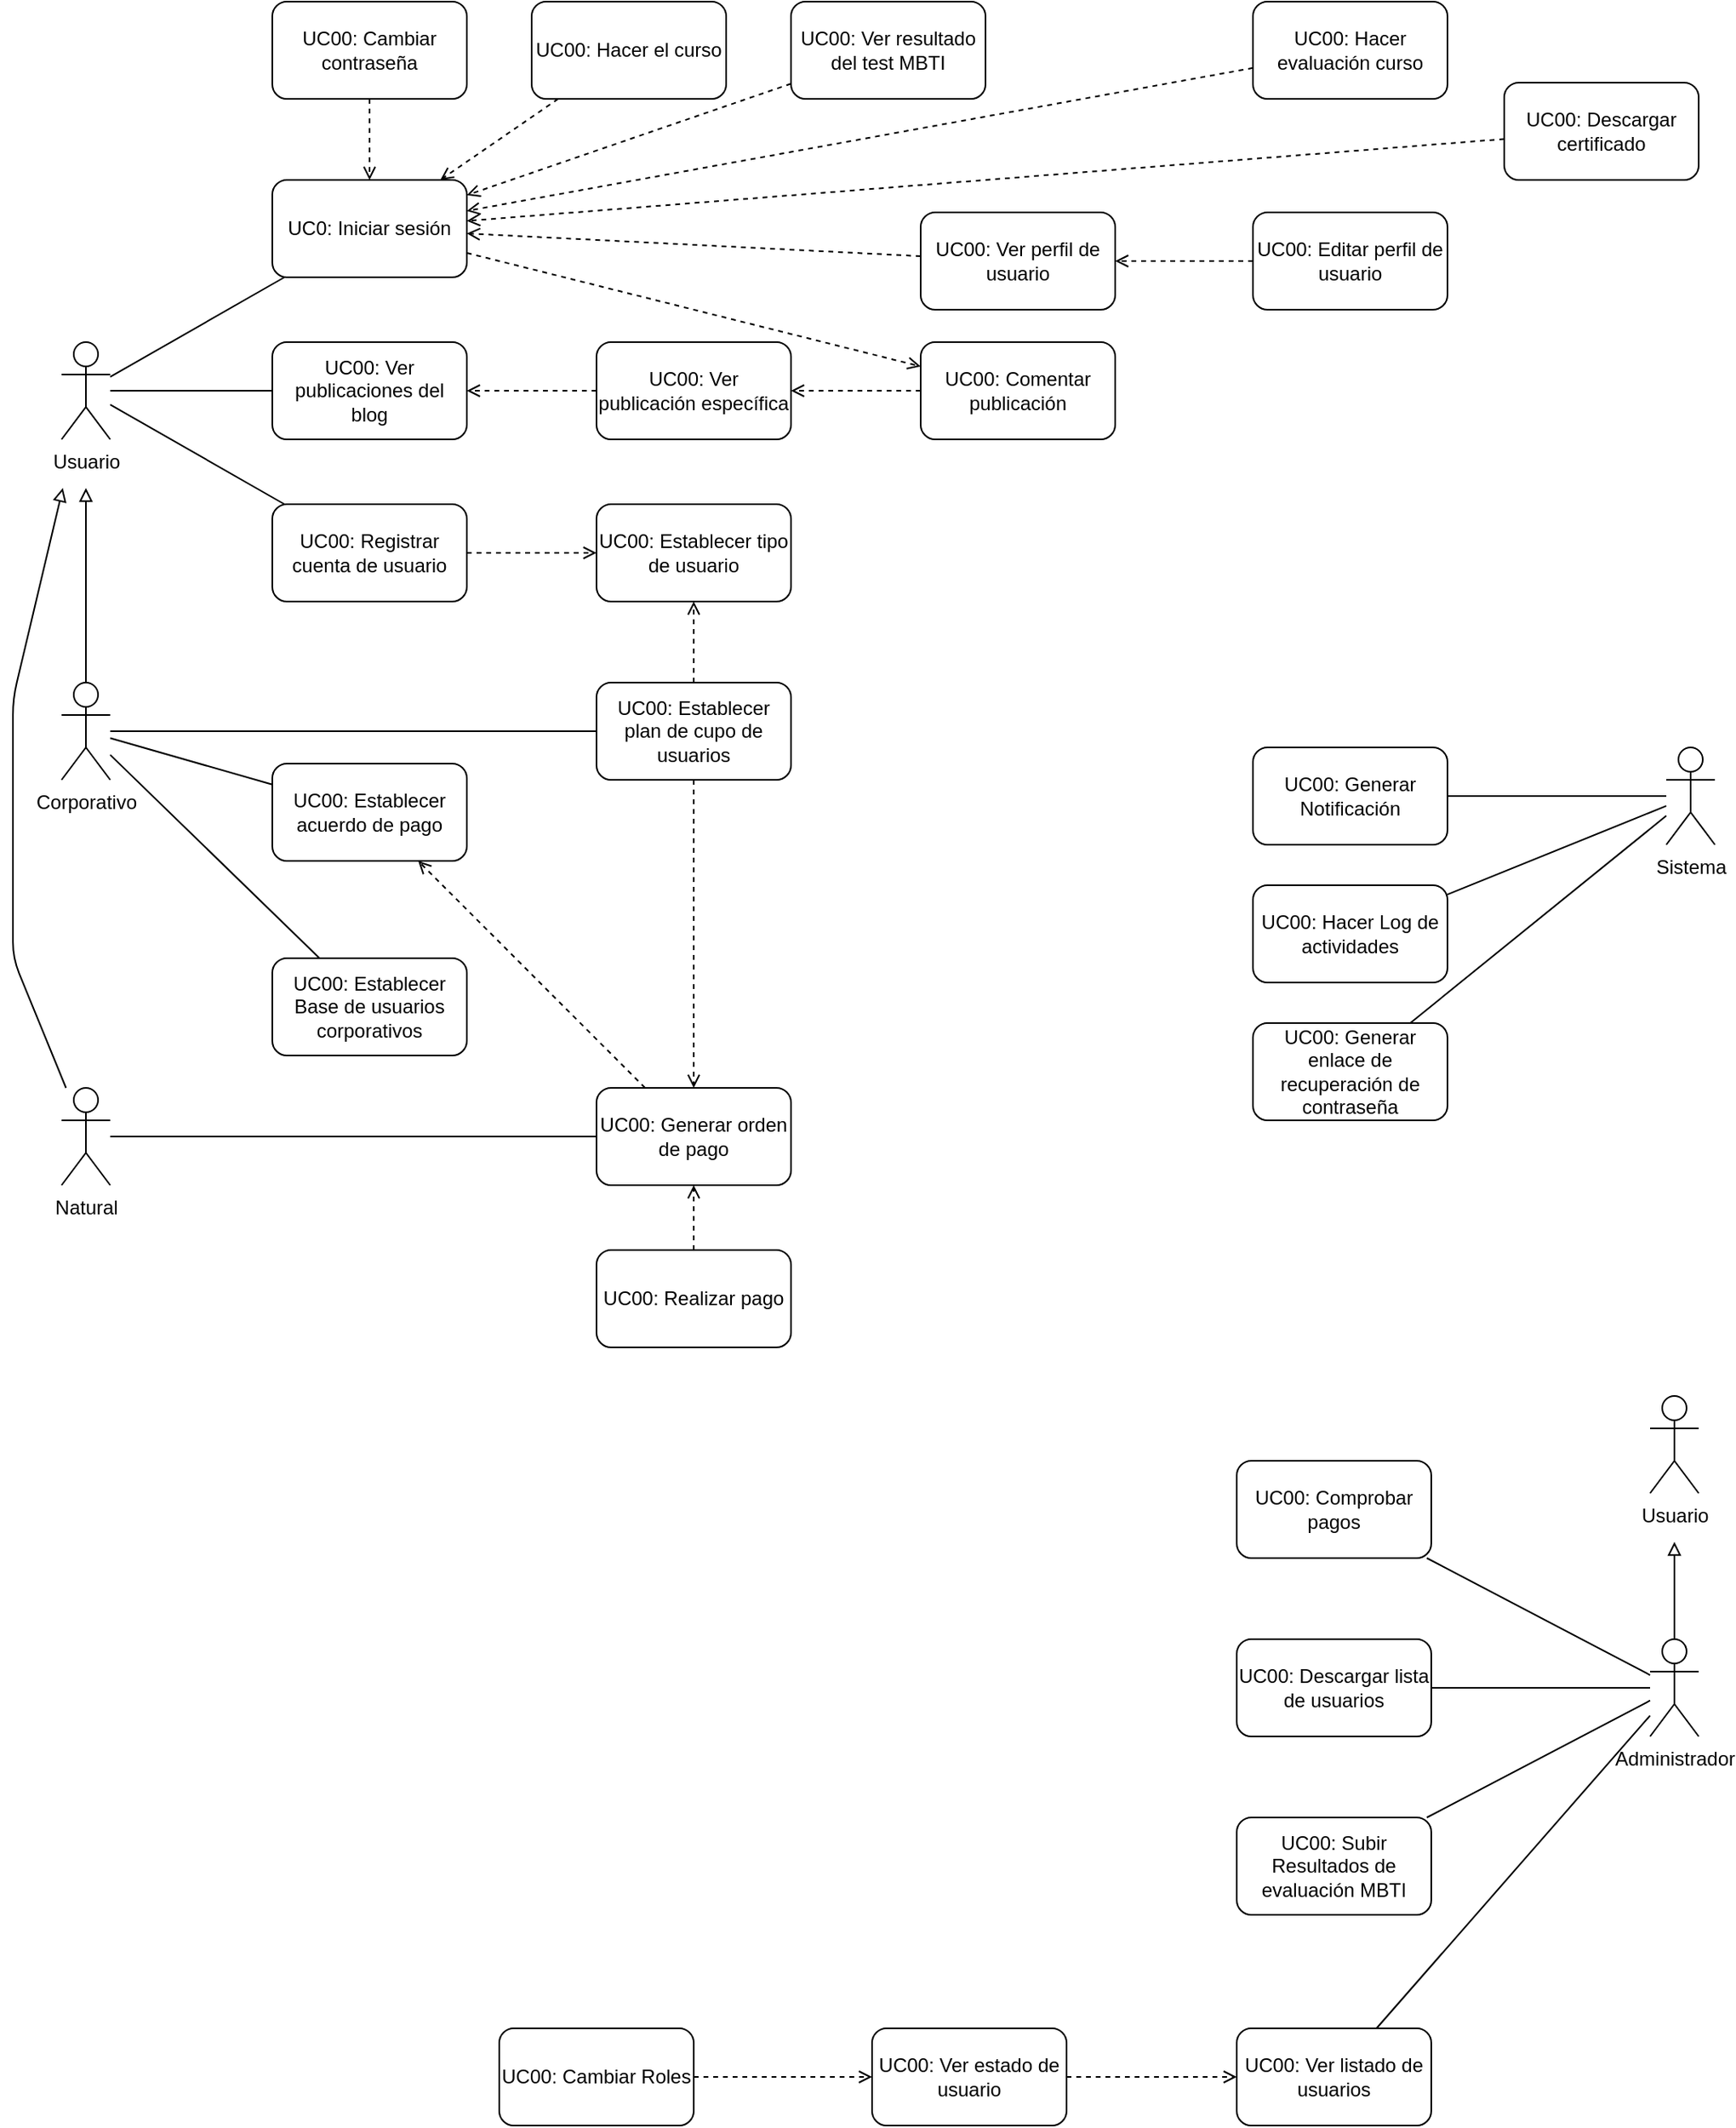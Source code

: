 <mxfile>
    <diagram id="Rqr_Dvhj0riQ0_PxHZDN" name="CasosDeUso">
        <mxGraphModel dx="1042" dy="618" grid="1" gridSize="10" guides="1" tooltips="1" connect="1" arrows="1" fold="1" page="1" pageScale="1" pageWidth="1100" pageHeight="850" math="0" shadow="0">
            <root>
                <mxCell id="0"/>
                <mxCell id="1" parent="0"/>
                <mxCell id="88" style="edgeStyle=none;html=1;dashed=1;startArrow=none;startFill=0;endArrow=open;endFill=0;sourcePerimeterSpacing=0;" parent="1" source="4" target="22" edge="1">
                    <mxGeometry relative="1" as="geometry"/>
                </mxCell>
                <mxCell id="4" value="UC00: Registrar cuenta de usuario" style="rounded=1;whiteSpace=wrap;html=1;" parent="1" vertex="1">
                    <mxGeometry x="170" y="350" width="120" height="60" as="geometry"/>
                </mxCell>
                <mxCell id="8" style="edgeStyle=none;html=1;endArrow=none;endFill=0;" parent="1" source="5" target="4" edge="1">
                    <mxGeometry relative="1" as="geometry"/>
                </mxCell>
                <mxCell id="11" style="edgeStyle=none;html=1;endArrow=none;endFill=0;" parent="1" source="5" target="9" edge="1">
                    <mxGeometry relative="1" as="geometry"/>
                </mxCell>
                <mxCell id="17" style="edgeStyle=none;html=1;endArrow=none;endFill=0;" parent="1" source="5" target="12" edge="1">
                    <mxGeometry relative="1" as="geometry"/>
                </mxCell>
                <mxCell id="64" style="edgeStyle=none;html=1;endArrow=none;endFill=0;sourcePerimeterSpacing=30;startArrow=block;startFill=0;" parent="1" source="5" target="6" edge="1">
                    <mxGeometry relative="1" as="geometry"/>
                </mxCell>
                <mxCell id="5" value="Usuario" style="shape=umlActor;verticalLabelPosition=bottom;verticalAlign=top;html=1;outlineConnect=0;" parent="1" vertex="1">
                    <mxGeometry x="40" y="250" width="30" height="60" as="geometry"/>
                </mxCell>
                <mxCell id="35" style="edgeStyle=none;html=1;endArrow=none;endFill=0;" parent="1" source="6" target="31" edge="1">
                    <mxGeometry relative="1" as="geometry"/>
                </mxCell>
                <mxCell id="45" style="edgeStyle=none;html=1;endArrow=none;endFill=0;" parent="1" source="6" target="43" edge="1">
                    <mxGeometry relative="1" as="geometry"/>
                </mxCell>
                <mxCell id="63" style="edgeStyle=none;html=1;endArrow=none;endFill=0;sourcePerimeterSpacing=30;startArrow=block;startFill=0;" parent="1" source="5" target="7" edge="1">
                    <mxGeometry relative="1" as="geometry">
                        <mxPoint x="55" y="560" as="sourcePoint"/>
                        <Array as="points">
                            <mxPoint x="10" y="470"/>
                            <mxPoint x="10" y="630"/>
                        </Array>
                    </mxGeometry>
                </mxCell>
                <mxCell id="95" style="edgeStyle=none;html=1;startArrow=none;startFill=0;endArrow=none;endFill=0;sourcePerimeterSpacing=0;" parent="1" source="6" target="39" edge="1">
                    <mxGeometry relative="1" as="geometry"/>
                </mxCell>
                <mxCell id="6" value="Corporativo" style="shape=umlActor;verticalLabelPosition=bottom;verticalAlign=top;html=1;outlineConnect=0;" parent="1" vertex="1">
                    <mxGeometry x="40" y="460" width="30" height="60" as="geometry"/>
                </mxCell>
                <mxCell id="51" style="edgeStyle=none;html=1;endArrow=none;endFill=0;" parent="1" source="7" target="37" edge="1">
                    <mxGeometry relative="1" as="geometry"/>
                </mxCell>
                <mxCell id="7" value="Natural" style="shape=umlActor;verticalLabelPosition=bottom;verticalAlign=top;html=1;outlineConnect=0;" parent="1" vertex="1">
                    <mxGeometry x="40" y="710" width="30" height="60" as="geometry"/>
                </mxCell>
                <mxCell id="87" style="edgeStyle=none;html=1;dashed=1;startArrow=none;startFill=0;endArrow=open;endFill=0;sourcePerimeterSpacing=0;" parent="1" source="9" target="15" edge="1">
                    <mxGeometry relative="1" as="geometry"/>
                </mxCell>
                <mxCell id="9" value="UC0: Iniciar sesión" style="rounded=1;whiteSpace=wrap;html=1;" parent="1" vertex="1">
                    <mxGeometry x="170" y="150" width="120" height="60" as="geometry"/>
                </mxCell>
                <mxCell id="12" value="UC00: Ver publicaciones del blog" style="rounded=1;whiteSpace=wrap;html=1;" parent="1" vertex="1">
                    <mxGeometry x="170" y="250" width="120" height="60" as="geometry"/>
                </mxCell>
                <mxCell id="85" style="edgeStyle=none;html=1;dashed=1;startArrow=none;startFill=0;endArrow=open;endFill=0;sourcePerimeterSpacing=0;" parent="1" source="13" target="12" edge="1">
                    <mxGeometry relative="1" as="geometry"/>
                </mxCell>
                <mxCell id="13" value="UC00: Ver publicación específica" style="rounded=1;whiteSpace=wrap;html=1;" parent="1" vertex="1">
                    <mxGeometry x="370" y="250" width="120" height="60" as="geometry"/>
                </mxCell>
                <mxCell id="86" style="edgeStyle=none;html=1;dashed=1;startArrow=none;startFill=0;endArrow=open;endFill=0;sourcePerimeterSpacing=0;" parent="1" source="15" target="13" edge="1">
                    <mxGeometry relative="1" as="geometry"/>
                </mxCell>
                <mxCell id="15" value="UC00: Comentar publicación" style="rounded=1;whiteSpace=wrap;html=1;" parent="1" vertex="1">
                    <mxGeometry x="570" y="250" width="120" height="60" as="geometry"/>
                </mxCell>
                <mxCell id="83" style="edgeStyle=none;html=1;dashed=1;startArrow=none;startFill=0;endArrow=open;endFill=0;sourcePerimeterSpacing=0;" parent="1" source="19" target="9" edge="1">
                    <mxGeometry relative="1" as="geometry"/>
                </mxCell>
                <mxCell id="19" value="UC00: Ver perfil de usuario" style="rounded=1;whiteSpace=wrap;html=1;" parent="1" vertex="1">
                    <mxGeometry x="570" y="170" width="120" height="60" as="geometry"/>
                </mxCell>
                <mxCell id="22" value="UC00: Establecer tipo de usuario" style="rounded=1;whiteSpace=wrap;html=1;" parent="1" vertex="1">
                    <mxGeometry x="370" y="350" width="120" height="60" as="geometry"/>
                </mxCell>
                <mxCell id="84" style="edgeStyle=none;html=1;dashed=1;startArrow=none;startFill=0;endArrow=open;endFill=0;sourcePerimeterSpacing=0;" parent="1" source="24" target="19" edge="1">
                    <mxGeometry relative="1" as="geometry"/>
                </mxCell>
                <mxCell id="24" value="UC00: Editar perfil de usuario" style="rounded=1;whiteSpace=wrap;html=1;" parent="1" vertex="1">
                    <mxGeometry x="775" y="170" width="120" height="60" as="geometry"/>
                </mxCell>
                <mxCell id="80" style="edgeStyle=none;html=1;dashed=1;startArrow=none;startFill=0;endArrow=open;endFill=0;sourcePerimeterSpacing=0;" parent="1" source="26" target="9" edge="1">
                    <mxGeometry relative="1" as="geometry"/>
                </mxCell>
                <mxCell id="26" value="UC00: Cambiar contraseña" style="rounded=1;whiteSpace=wrap;html=1;" parent="1" vertex="1">
                    <mxGeometry x="170" y="40" width="120" height="60" as="geometry"/>
                </mxCell>
                <mxCell id="90" style="edgeStyle=none;html=1;dashed=1;startArrow=none;startFill=0;endArrow=open;endFill=0;sourcePerimeterSpacing=0;" parent="1" source="31" target="22" edge="1">
                    <mxGeometry relative="1" as="geometry"/>
                </mxCell>
                <mxCell id="91" style="edgeStyle=none;html=1;dashed=1;startArrow=none;startFill=0;endArrow=open;endFill=0;sourcePerimeterSpacing=0;" parent="1" source="31" target="37" edge="1">
                    <mxGeometry relative="1" as="geometry"/>
                </mxCell>
                <mxCell id="31" value="UC00: Establecer plan de cupo de usuarios" style="rounded=1;whiteSpace=wrap;html=1;" parent="1" vertex="1">
                    <mxGeometry x="370" y="460" width="120" height="60" as="geometry"/>
                </mxCell>
                <mxCell id="94" style="edgeStyle=none;html=1;dashed=1;startArrow=none;startFill=0;endArrow=open;endFill=0;sourcePerimeterSpacing=0;" parent="1" source="37" target="39" edge="1">
                    <mxGeometry relative="1" as="geometry"/>
                </mxCell>
                <mxCell id="37" value="UC00: Generar orden de pago" style="rounded=1;whiteSpace=wrap;html=1;" parent="1" vertex="1">
                    <mxGeometry x="370" y="710" width="120" height="60" as="geometry"/>
                </mxCell>
                <mxCell id="39" value="UC00: Establecer acuerdo de pago" style="rounded=1;whiteSpace=wrap;html=1;" parent="1" vertex="1">
                    <mxGeometry x="170" y="510" width="120" height="60" as="geometry"/>
                </mxCell>
                <mxCell id="93" style="edgeStyle=none;html=1;dashed=1;startArrow=none;startFill=0;endArrow=open;endFill=0;sourcePerimeterSpacing=0;" parent="1" source="41" target="37" edge="1">
                    <mxGeometry relative="1" as="geometry"/>
                </mxCell>
                <mxCell id="41" value="UC00: Realizar pago" style="rounded=1;whiteSpace=wrap;html=1;" parent="1" vertex="1">
                    <mxGeometry x="370" y="810" width="120" height="60" as="geometry"/>
                </mxCell>
                <mxCell id="43" value="UC00: Establecer Base de usuarios corporativos" style="rounded=1;whiteSpace=wrap;html=1;" parent="1" vertex="1">
                    <mxGeometry x="170" y="630" width="120" height="60" as="geometry"/>
                </mxCell>
                <mxCell id="81" style="edgeStyle=none;html=1;dashed=1;startArrow=none;startFill=0;endArrow=open;endFill=0;sourcePerimeterSpacing=0;" parent="1" source="47" target="9" edge="1">
                    <mxGeometry relative="1" as="geometry"/>
                </mxCell>
                <mxCell id="47" value="UC00: Hacer el curso" style="rounded=1;whiteSpace=wrap;html=1;" parent="1" vertex="1">
                    <mxGeometry x="330" y="40" width="120" height="60" as="geometry"/>
                </mxCell>
                <mxCell id="82" style="edgeStyle=none;html=1;dashed=1;startArrow=none;startFill=0;endArrow=open;endFill=0;sourcePerimeterSpacing=0;" parent="1" source="49" target="9" edge="1">
                    <mxGeometry relative="1" as="geometry"/>
                </mxCell>
                <mxCell id="49" value="UC00: Ver resultado del test MBTI" style="rounded=1;whiteSpace=wrap;html=1;" parent="1" vertex="1">
                    <mxGeometry x="490" y="40" width="120" height="60" as="geometry"/>
                </mxCell>
                <mxCell id="55" style="edgeStyle=none;html=1;endArrow=none;endFill=0;" parent="1" source="52" target="54" edge="1">
                    <mxGeometry relative="1" as="geometry"/>
                </mxCell>
                <mxCell id="57" style="edgeStyle=none;html=1;endArrow=none;endFill=0;" parent="1" source="52" target="56" edge="1">
                    <mxGeometry relative="1" as="geometry"/>
                </mxCell>
                <mxCell id="rZUXxs78r7aKgY_OuF1J-99" style="edgeStyle=none;html=1;startArrow=none;startFill=0;endArrow=none;endFill=0;sourcePerimeterSpacing=0;" parent="1" source="52" target="T37bJehWPXh67WYYliuX-95" edge="1">
                    <mxGeometry relative="1" as="geometry"/>
                </mxCell>
                <mxCell id="52" value="Sistema" style="shape=umlActor;verticalLabelPosition=bottom;verticalAlign=top;html=1;outlineConnect=0;" parent="1" vertex="1">
                    <mxGeometry x="1030" y="500" width="30" height="60" as="geometry"/>
                </mxCell>
                <mxCell id="60" style="edgeStyle=none;html=1;endArrow=none;endFill=0;" parent="1" source="53" target="59" edge="1">
                    <mxGeometry relative="1" as="geometry"/>
                </mxCell>
                <mxCell id="61" style="edgeStyle=none;html=1;endArrow=none;endFill=0;" parent="1" source="53" target="58" edge="1">
                    <mxGeometry relative="1" as="geometry"/>
                </mxCell>
                <mxCell id="rZUXxs78r7aKgY_OuF1J-101" style="edgeStyle=none;html=1;startArrow=none;startFill=0;endArrow=none;endFill=0;sourcePerimeterSpacing=0;" parent="1" source="53" target="rZUXxs78r7aKgY_OuF1J-100" edge="1">
                    <mxGeometry relative="1" as="geometry"/>
                </mxCell>
                <mxCell id="rZUXxs78r7aKgY_OuF1J-109" style="edgeStyle=none;html=1;startArrow=none;startFill=0;endArrow=none;endFill=0;sourcePerimeterSpacing=0;" parent="1" source="53" target="rZUXxs78r7aKgY_OuF1J-108" edge="1">
                    <mxGeometry relative="1" as="geometry"/>
                </mxCell>
                <mxCell id="53" value="Administrador" style="shape=umlActor;verticalLabelPosition=bottom;verticalAlign=top;html=1;outlineConnect=0;" parent="1" vertex="1">
                    <mxGeometry x="1020" y="1050" width="30" height="60" as="geometry"/>
                </mxCell>
                <mxCell id="54" value="UC00: Generar Notificación" style="rounded=1;whiteSpace=wrap;html=1;" parent="1" vertex="1">
                    <mxGeometry x="775" y="500" width="120" height="60" as="geometry"/>
                </mxCell>
                <mxCell id="56" value="UC00: Hacer Log de actividades" style="rounded=1;whiteSpace=wrap;html=1;" parent="1" vertex="1">
                    <mxGeometry x="775" y="585" width="120" height="60" as="geometry"/>
                </mxCell>
                <mxCell id="58" value="UC00: Subir Resultados de evaluación MBTI" style="rounded=1;whiteSpace=wrap;html=1;" parent="1" vertex="1">
                    <mxGeometry x="765" y="1160" width="120" height="60" as="geometry"/>
                </mxCell>
                <mxCell id="59" value="UC00: Descargar lista de usuarios" style="rounded=1;whiteSpace=wrap;html=1;" parent="1" vertex="1">
                    <mxGeometry x="765" y="1050" width="120" height="60" as="geometry"/>
                </mxCell>
                <mxCell id="65" style="edgeStyle=none;html=1;endArrow=none;endFill=0;sourcePerimeterSpacing=30;startArrow=block;startFill=0;" parent="1" source="62" target="53" edge="1">
                    <mxGeometry relative="1" as="geometry"/>
                </mxCell>
                <mxCell id="62" value="Usuario" style="shape=umlActor;verticalLabelPosition=bottom;verticalAlign=top;html=1;outlineConnect=0;" parent="1" vertex="1">
                    <mxGeometry x="1020" y="900" width="30" height="60" as="geometry"/>
                </mxCell>
                <mxCell id="T37bJehWPXh67WYYliuX-95" value="UC00: Generar enlace de recuperación de contraseña" style="rounded=1;whiteSpace=wrap;html=1;" parent="1" vertex="1">
                    <mxGeometry x="775" y="670" width="120" height="60" as="geometry"/>
                </mxCell>
                <mxCell id="rZUXxs78r7aKgY_OuF1J-96" style="edgeStyle=none;html=1;startArrow=none;startFill=0;endArrow=open;endFill=0;sourcePerimeterSpacing=0;dashed=1;" parent="1" source="rZUXxs78r7aKgY_OuF1J-95" target="9" edge="1">
                    <mxGeometry relative="1" as="geometry"/>
                </mxCell>
                <mxCell id="rZUXxs78r7aKgY_OuF1J-95" value="UC00: Hacer evaluación curso" style="rounded=1;whiteSpace=wrap;html=1;" parent="1" vertex="1">
                    <mxGeometry x="775" y="40" width="120" height="60" as="geometry"/>
                </mxCell>
                <mxCell id="rZUXxs78r7aKgY_OuF1J-98" style="edgeStyle=none;html=1;startArrow=none;startFill=0;endArrow=open;endFill=0;sourcePerimeterSpacing=0;dashed=1;" parent="1" source="rZUXxs78r7aKgY_OuF1J-97" target="9" edge="1">
                    <mxGeometry relative="1" as="geometry"/>
                </mxCell>
                <mxCell id="rZUXxs78r7aKgY_OuF1J-97" value="UC00: Descargar certificado" style="rounded=1;whiteSpace=wrap;html=1;" parent="1" vertex="1">
                    <mxGeometry x="930" y="90" width="120" height="60" as="geometry"/>
                </mxCell>
                <mxCell id="rZUXxs78r7aKgY_OuF1J-100" value="UC00: Ver listado de usuarios" style="rounded=1;whiteSpace=wrap;html=1;" parent="1" vertex="1">
                    <mxGeometry x="765" y="1290" width="120" height="60" as="geometry"/>
                </mxCell>
                <mxCell id="rZUXxs78r7aKgY_OuF1J-102" value="UC00: Cambiar Roles" style="rounded=1;whiteSpace=wrap;html=1;" parent="1" vertex="1">
                    <mxGeometry x="310" y="1290" width="120" height="60" as="geometry"/>
                </mxCell>
                <mxCell id="rZUXxs78r7aKgY_OuF1J-105" style="edgeStyle=none;html=1;dashed=1;startArrow=none;startFill=0;endArrow=open;endFill=0;sourcePerimeterSpacing=0;" parent="1" source="rZUXxs78r7aKgY_OuF1J-106" target="rZUXxs78r7aKgY_OuF1J-100" edge="1">
                    <mxGeometry relative="1" as="geometry">
                        <mxPoint x="420" y="820" as="sourcePoint"/>
                        <mxPoint x="420" y="1010" as="targetPoint"/>
                        <Array as="points"/>
                    </mxGeometry>
                </mxCell>
                <mxCell id="rZUXxs78r7aKgY_OuF1J-106" value="UC00: Ver estado de usuario" style="rounded=1;whiteSpace=wrap;html=1;" parent="1" vertex="1">
                    <mxGeometry x="540" y="1290" width="120" height="60" as="geometry"/>
                </mxCell>
                <mxCell id="rZUXxs78r7aKgY_OuF1J-107" style="edgeStyle=none;html=1;dashed=1;startArrow=none;startFill=0;endArrow=open;endFill=0;sourcePerimeterSpacing=0;" parent="1" source="rZUXxs78r7aKgY_OuF1J-102" target="rZUXxs78r7aKgY_OuF1J-106" edge="1">
                    <mxGeometry relative="1" as="geometry">
                        <mxPoint x="450" y="1360" as="sourcePoint"/>
                        <mxPoint x="545" y="1360" as="targetPoint"/>
                        <Array as="points"/>
                    </mxGeometry>
                </mxCell>
                <mxCell id="rZUXxs78r7aKgY_OuF1J-108" value="UC00: Comprobar pagos" style="rounded=1;whiteSpace=wrap;html=1;" parent="1" vertex="1">
                    <mxGeometry x="765" y="940" width="120" height="60" as="geometry"/>
                </mxCell>
            </root>
        </mxGraphModel>
    </diagram>
</mxfile>